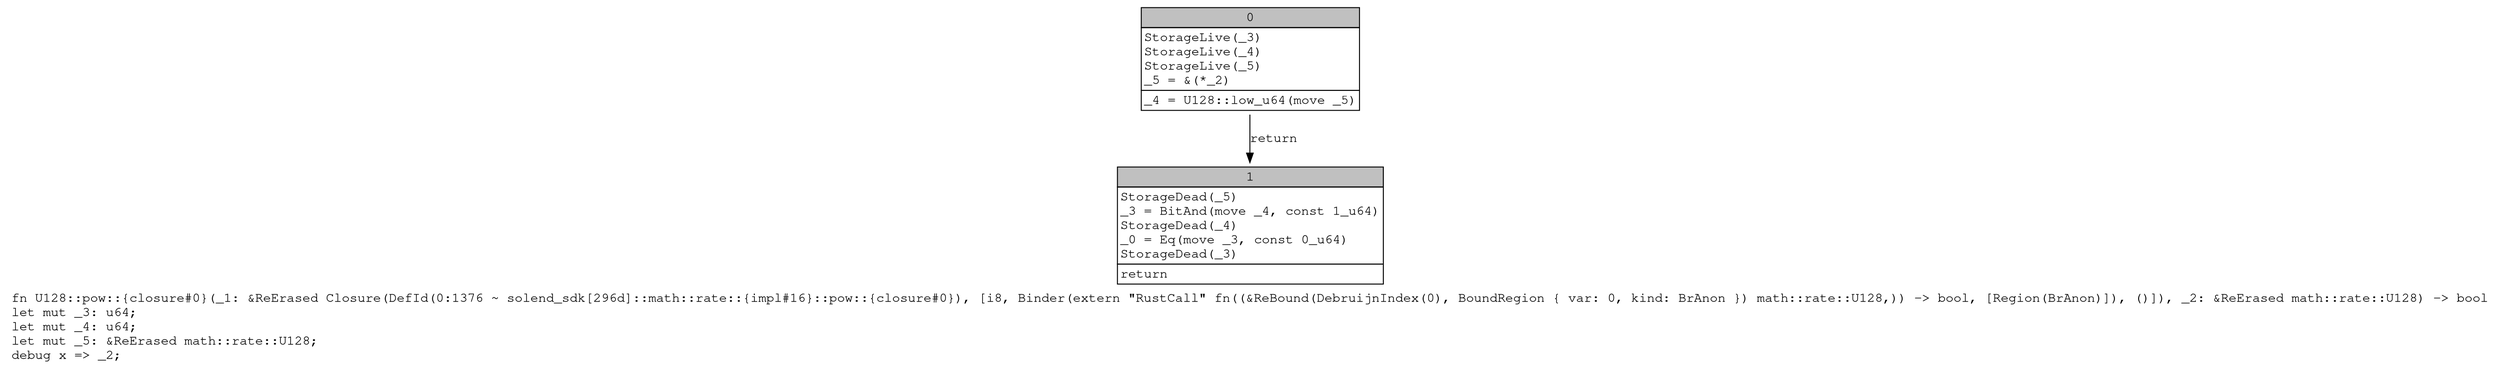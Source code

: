 digraph Mir_0_1376 {
    graph [fontname="Courier, monospace"];
    node [fontname="Courier, monospace"];
    edge [fontname="Courier, monospace"];
    label=<fn U128::pow::{closure#0}(_1: &amp;ReErased Closure(DefId(0:1376 ~ solend_sdk[296d]::math::rate::{impl#16}::pow::{closure#0}), [i8, Binder(extern &quot;RustCall&quot; fn((&amp;ReBound(DebruijnIndex(0), BoundRegion { var: 0, kind: BrAnon }) math::rate::U128,)) -&gt; bool, [Region(BrAnon)]), ()]), _2: &amp;ReErased math::rate::U128) -&gt; bool<br align="left"/>let mut _3: u64;<br align="left"/>let mut _4: u64;<br align="left"/>let mut _5: &amp;ReErased math::rate::U128;<br align="left"/>debug x =&gt; _2;<br align="left"/>>;
    bb0__0_1376 [shape="none", label=<<table border="0" cellborder="1" cellspacing="0"><tr><td bgcolor="gray" align="center" colspan="1">0</td></tr><tr><td align="left" balign="left">StorageLive(_3)<br/>StorageLive(_4)<br/>StorageLive(_5)<br/>_5 = &amp;(*_2)<br/></td></tr><tr><td align="left">_4 = U128::low_u64(move _5)</td></tr></table>>];
    bb1__0_1376 [shape="none", label=<<table border="0" cellborder="1" cellspacing="0"><tr><td bgcolor="gray" align="center" colspan="1">1</td></tr><tr><td align="left" balign="left">StorageDead(_5)<br/>_3 = BitAnd(move _4, const 1_u64)<br/>StorageDead(_4)<br/>_0 = Eq(move _3, const 0_u64)<br/>StorageDead(_3)<br/></td></tr><tr><td align="left">return</td></tr></table>>];
    bb0__0_1376 -> bb1__0_1376 [label="return"];
}
